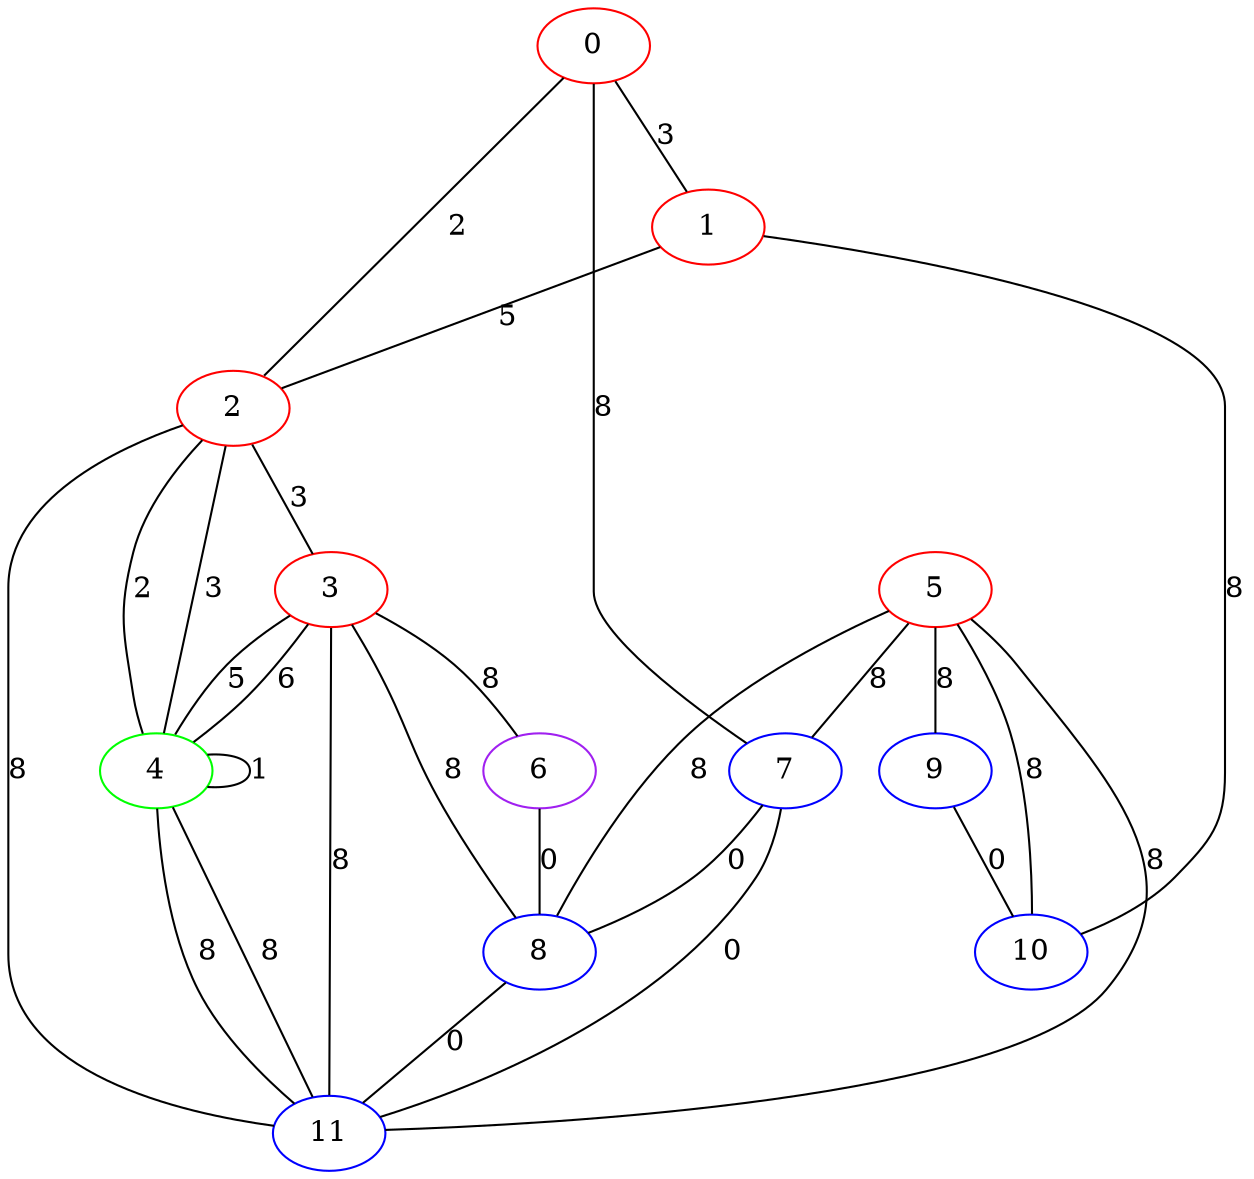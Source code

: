 graph "" {
0 [color=red, weight=1];
1 [color=red, weight=1];
2 [color=red, weight=1];
3 [color=red, weight=1];
4 [color=green, weight=2];
5 [color=red, weight=1];
6 [color=purple, weight=4];
7 [color=blue, weight=3];
8 [color=blue, weight=3];
9 [color=blue, weight=3];
10 [color=blue, weight=3];
11 [color=blue, weight=3];
0 -- 1  [key=0, label=3];
0 -- 2  [key=0, label=2];
0 -- 7  [key=0, label=8];
1 -- 2  [key=0, label=5];
1 -- 10  [key=0, label=8];
2 -- 3  [key=0, label=3];
2 -- 4  [key=0, label=2];
2 -- 4  [key=1, label=3];
2 -- 11  [key=0, label=8];
3 -- 8  [key=0, label=8];
3 -- 11  [key=0, label=8];
3 -- 4  [key=0, label=5];
3 -- 4  [key=1, label=6];
3 -- 6  [key=0, label=8];
4 -- 11  [key=0, label=8];
4 -- 11  [key=1, label=8];
4 -- 4  [key=0, label=1];
5 -- 8  [key=0, label=8];
5 -- 9  [key=0, label=8];
5 -- 10  [key=0, label=8];
5 -- 11  [key=0, label=8];
5 -- 7  [key=0, label=8];
6 -- 8  [key=0, label=0];
7 -- 8  [key=0, label=0];
7 -- 11  [key=0, label=0];
8 -- 11  [key=0, label=0];
9 -- 10  [key=0, label=0];
}

